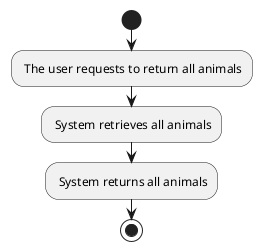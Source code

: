 @startuml

start
: The user requests to return all animals;
: System retrieves all animals;
: System returns all animals;
stop


@enduml